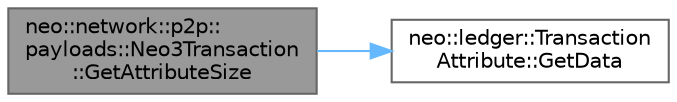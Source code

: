 digraph "neo::network::p2p::payloads::Neo3Transaction::GetAttributeSize"
{
 // LATEX_PDF_SIZE
  bgcolor="transparent";
  edge [fontname=Helvetica,fontsize=10,labelfontname=Helvetica,labelfontsize=10];
  node [fontname=Helvetica,fontsize=10,shape=box,height=0.2,width=0.4];
  rankdir="LR";
  Node1 [id="Node000001",label="neo::network::p2p::\lpayloads::Neo3Transaction\l::GetAttributeSize",height=0.2,width=0.4,color="gray40", fillcolor="grey60", style="filled", fontcolor="black",tooltip=" "];
  Node1 -> Node2 [id="edge1_Node000001_Node000002",color="steelblue1",style="solid",tooltip=" "];
  Node2 [id="Node000002",label="neo::ledger::Transaction\lAttribute::GetData",height=0.2,width=0.4,color="grey40", fillcolor="white", style="filled",URL="$classneo_1_1ledger_1_1_transaction_attribute.html#aa6f40c5fca4332604c4de03c49c45aa3",tooltip="Gets the data."];
}
